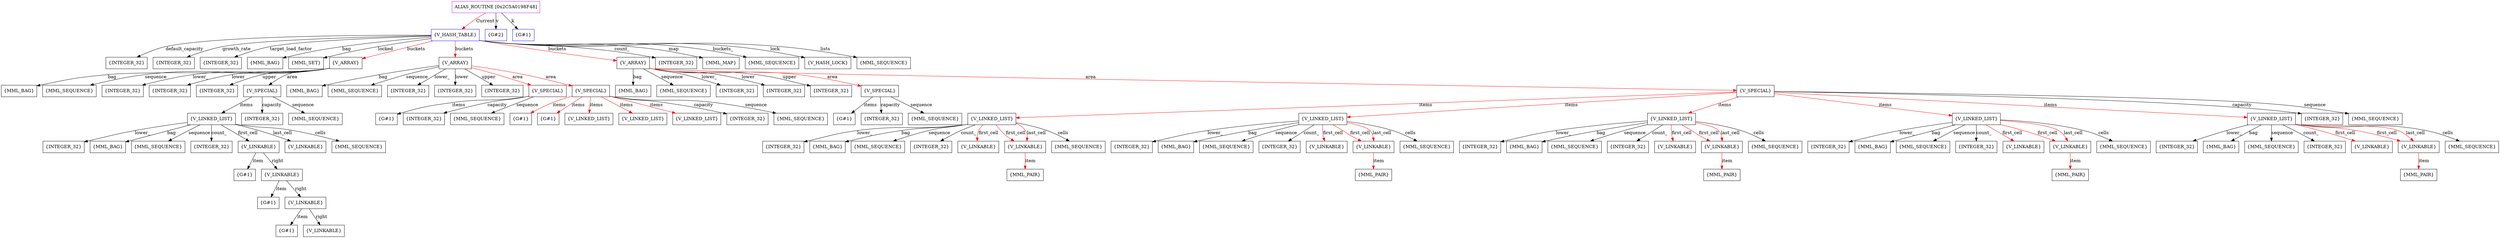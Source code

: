 digraph g {
	node [shape=box]
	b1[color=purple label=<ALIAS_ROUTINE [0x2C5A0198F48]>]
	b2[color=blue label=<{V_HASH_TABLE}>]
	b3[label=<{INTEGER_32}>]
	b4[label=<{INTEGER_32}>]
	b5[label=<{INTEGER_32}>]
	b6[label=<{MML_BAG}>]
	b7[label=<{MML_SET}>]
	b8[label=<{V_ARRAY}>]
	b9[label=<{MML_BAG}>]
	b10[label=<{MML_SEQUENCE}>]
	b11[label=<{INTEGER_32}>]
	b12[label=<{INTEGER_32}>]
	b13[label=<{INTEGER_32}>]
	b14[label=<{V_SPECIAL}>]
	b15[label=<{V_LINKED_LIST}>]
	b16[label=<{INTEGER_32}>]
	b17[label=<{MML_BAG}>]
	b18[label=<{MML_SEQUENCE}>]
	b19[label=<{INTEGER_32}>]
	b20[label=<{V_LINKABLE}>]
	b21[label=<{G#1}>]
	b22[label=<{V_LINKABLE}>]
	b23[label=<{G#1}>]
	b24[label=<{V_LINKABLE}>]
	b25[label=<{G#1}>]
	b26[label=<{V_LINKABLE}>]
	b27[label=<{V_LINKABLE}>]
	b28[label=<{MML_SEQUENCE}>]
	b29[label=<{INTEGER_32}>]
	b30[label=<{MML_SEQUENCE}>]
	b31[label=<{V_ARRAY}>]
	b32[label=<{MML_BAG}>]
	b33[label=<{MML_SEQUENCE}>]
	b34[label=<{INTEGER_32}>]
	b35[label=<{INTEGER_32}>]
	b36[label=<{INTEGER_32}>]
	b37[label=<{V_SPECIAL}>]
	b38[label=<{G#1}>]
	b39[label=<{INTEGER_32}>]
	b40[label=<{MML_SEQUENCE}>]
	b41[label=<{V_SPECIAL}>]
	b42[label=<{G#1}>]
	b43[label=<{G#1}>]
	b44[label=<{V_LINKED_LIST}>]
	b45[label=<{V_LINKED_LIST}>]
	b46[label=<{V_LINKED_LIST}>]
	b47[label=<{INTEGER_32}>]
	b48[label=<{MML_SEQUENCE}>]
	b49[label=<{V_ARRAY}>]
	b50[label=<{MML_BAG}>]
	b51[label=<{MML_SEQUENCE}>]
	b52[label=<{INTEGER_32}>]
	b53[label=<{INTEGER_32}>]
	b54[label=<{INTEGER_32}>]
	b55[label=<{V_SPECIAL}>]
	b56[label=<{G#1}>]
	b57[label=<{INTEGER_32}>]
	b58[label=<{MML_SEQUENCE}>]
	b59[label=<{V_SPECIAL}>]
	b60[label=<{V_LINKED_LIST}>]
	b61[label=<{INTEGER_32}>]
	b62[label=<{MML_BAG}>]
	b63[label=<{MML_SEQUENCE}>]
	b64[label=<{INTEGER_32}>]
	b65[label=<{V_LINKABLE}>]
	b66[label=<{V_LINKABLE}>]
	b67[label=<{MML_PAIR}>]
	b68[label=<{MML_SEQUENCE}>]
	b69[label=<{V_LINKED_LIST}>]
	b70[label=<{INTEGER_32}>]
	b71[label=<{MML_BAG}>]
	b72[label=<{MML_SEQUENCE}>]
	b73[label=<{INTEGER_32}>]
	b74[label=<{V_LINKABLE}>]
	b75[label=<{V_LINKABLE}>]
	b76[label=<{MML_PAIR}>]
	b77[label=<{MML_SEQUENCE}>]
	b78[label=<{V_LINKED_LIST}>]
	b79[label=<{INTEGER_32}>]
	b80[label=<{MML_BAG}>]
	b81[label=<{MML_SEQUENCE}>]
	b82[label=<{INTEGER_32}>]
	b83[label=<{V_LINKABLE}>]
	b84[label=<{V_LINKABLE}>]
	b85[label=<{MML_PAIR}>]
	b86[label=<{MML_SEQUENCE}>]
	b87[label=<{V_LINKED_LIST}>]
	b88[label=<{INTEGER_32}>]
	b89[label=<{MML_BAG}>]
	b90[label=<{MML_SEQUENCE}>]
	b91[label=<{INTEGER_32}>]
	b92[label=<{V_LINKABLE}>]
	b93[label=<{V_LINKABLE}>]
	b94[label=<{MML_PAIR}>]
	b95[label=<{MML_SEQUENCE}>]
	b96[label=<{V_LINKED_LIST}>]
	b97[label=<{INTEGER_32}>]
	b98[label=<{MML_BAG}>]
	b99[label=<{MML_SEQUENCE}>]
	b100[label=<{INTEGER_32}>]
	b101[label=<{V_LINKABLE}>]
	b102[label=<{V_LINKABLE}>]
	b103[label=<{MML_PAIR}>]
	b104[label=<{MML_SEQUENCE}>]
	b105[label=<{INTEGER_32}>]
	b106[label=<{MML_SEQUENCE}>]
	b107[label=<{INTEGER_32}>]
	b108[label=<{MML_MAP}>]
	b109[label=<{MML_SEQUENCE}>]
	b110[label=<{V_HASH_LOCK}>]
	b111[label=<{MML_SEQUENCE}>]
	b112[color=blue label=<{G#2}>]
	b113[color=blue label=<{G#1}>]
	b1->b2[color=red label=<Current>]
	b2->b3[label=<default_capacity>]
	b2->b4[label=<growth_rate>]
	b2->b5[label=<target_load_factor>]
	b2->b6[label=<bag>]
	b2->b7[label=<locked>]
	b2->b8[color=red label=<buckets>]
	b8->b9[label=<bag>]
	b8->b10[label=<sequence>]
	b8->b11[label=<lower_>]
	b8->b12[label=<lower>]
	b8->b13[label=<upper>]
	b8->b14[label=<area>]
	b14->b15[label=<items>]
	b15->b16[label=<lower_>]
	b15->b17[label=<bag>]
	b15->b18[label=<sequence>]
	b15->b19[label=<count_>]
	b15->b20[label=<first_cell>]
	b20->b21[label=<item>]
	b20->b22[label=<right>]
	b22->b23[label=<item>]
	b22->b24[label=<right>]
	b24->b25[label=<item>]
	b24->b26[label=<right>]
	b15->b27[label=<last_cell>]
	b15->b28[label=<cells>]
	b14->b29[label=<capacity>]
	b14->b30[label=<sequence>]
	b2->b31[color=red label=<buckets>]
	b31->b32[label=<bag>]
	b31->b33[label=<sequence>]
	b31->b34[label=<lower_>]
	b31->b35[label=<lower>]
	b31->b36[label=<upper>]
	b31->b37[color=red label=<area>]
	b37->b38[label=<items>]
	b37->b39[label=<capacity>]
	b37->b40[label=<sequence>]
	b31->b41[color=red label=<area>]
	b41->b42[color=red label=<items>]
	b41->b43[color=red label=<items>]
	b41->b44[color=red label=<items>]
	b41->b45[color=red label=<items>]
	b41->b46[color=red label=<items>]
	b41->b47[label=<capacity>]
	b41->b48[label=<sequence>]
	b2->b49[color=red label=<buckets>]
	b49->b50[label=<bag>]
	b49->b51[label=<sequence>]
	b49->b52[label=<lower_>]
	b49->b53[label=<lower>]
	b49->b54[label=<upper>]
	b49->b55[color=red label=<area>]
	b55->b56[label=<items>]
	b55->b57[label=<capacity>]
	b55->b58[label=<sequence>]
	b49->b59[color=red label=<area>]
	b59->b60[color=red label=<items>]
	b60->b61[label=<lower_>]
	b60->b62[label=<bag>]
	b60->b63[label=<sequence>]
	b60->b64[label=<count_>]
	b60->b65[color=red label=<first_cell>]
	b60->b66[color=red label=<first_cell>]
	b66->b67[color=red label=<item>]
	b60->b66[color=red label=<last_cell>]
	b60->b68[label=<cells>]
	b59->b69[color=red label=<items>]
	b69->b70[label=<lower_>]
	b69->b71[label=<bag>]
	b69->b72[label=<sequence>]
	b69->b73[label=<count_>]
	b69->b74[color=red label=<first_cell>]
	b69->b75[color=red label=<first_cell>]
	b75->b76[color=red label=<item>]
	b69->b75[color=red label=<last_cell>]
	b69->b77[label=<cells>]
	b59->b78[color=red label=<items>]
	b78->b79[label=<lower_>]
	b78->b80[label=<bag>]
	b78->b81[label=<sequence>]
	b78->b82[label=<count_>]
	b78->b83[color=red label=<first_cell>]
	b78->b84[color=red label=<first_cell>]
	b84->b85[color=red label=<item>]
	b78->b84[color=red label=<last_cell>]
	b78->b86[label=<cells>]
	b59->b87[color=red label=<items>]
	b87->b88[label=<lower_>]
	b87->b89[label=<bag>]
	b87->b90[label=<sequence>]
	b87->b91[label=<count_>]
	b87->b92[color=red label=<first_cell>]
	b87->b93[color=red label=<first_cell>]
	b93->b94[color=red label=<item>]
	b87->b93[color=red label=<last_cell>]
	b87->b95[label=<cells>]
	b59->b96[color=red label=<items>]
	b96->b97[label=<lower_>]
	b96->b98[label=<bag>]
	b96->b99[label=<sequence>]
	b96->b100[label=<count_>]
	b96->b101[color=red label=<first_cell>]
	b96->b102[color=red label=<first_cell>]
	b102->b103[color=red label=<item>]
	b96->b102[color=red label=<last_cell>]
	b96->b104[label=<cells>]
	b59->b105[label=<capacity>]
	b59->b106[label=<sequence>]
	b2->b107[label=<count_>]
	b2->b108[label=<map>]
	b2->b109[label=<buckets_>]
	b2->b110[label=<lock>]
	b2->b111[label=<lists>]
	b1->b112[label=<v>]
	b1->b113[label=<k>]
}
